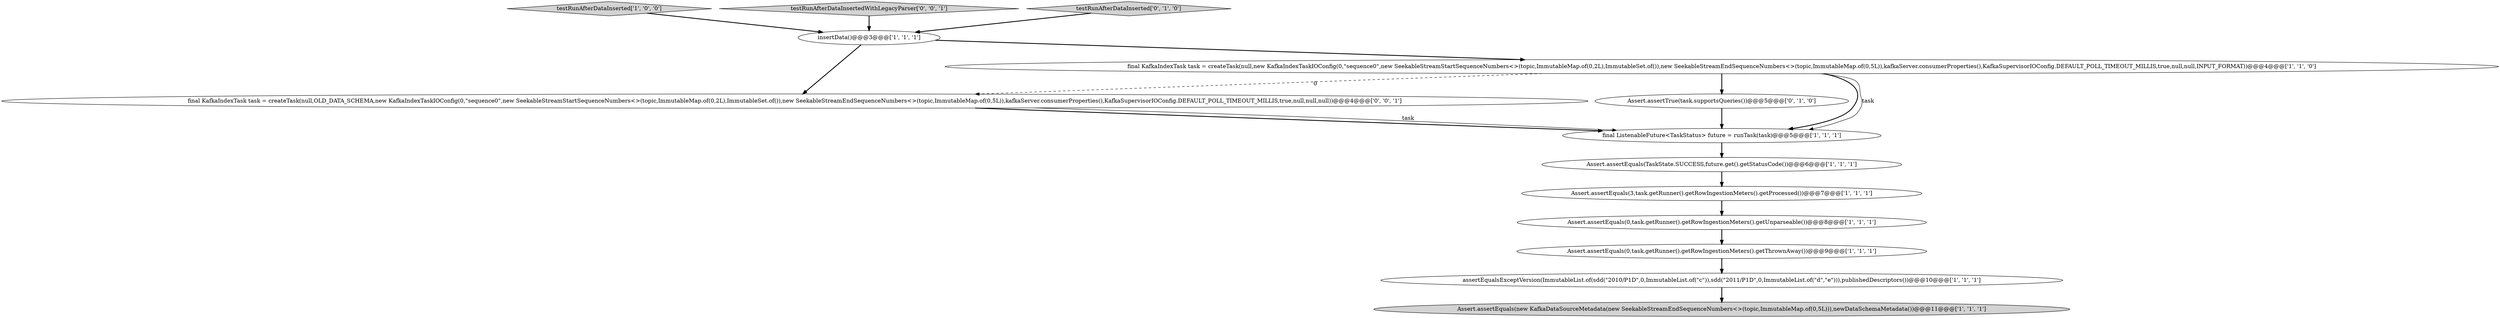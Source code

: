 digraph {
5 [style = filled, label = "Assert.assertEquals(0,task.getRunner().getRowIngestionMeters().getUnparseable())@@@8@@@['1', '1', '1']", fillcolor = white, shape = ellipse image = "AAA0AAABBB1BBB"];
3 [style = filled, label = "Assert.assertEquals(0,task.getRunner().getRowIngestionMeters().getThrownAway())@@@9@@@['1', '1', '1']", fillcolor = white, shape = ellipse image = "AAA0AAABBB1BBB"];
7 [style = filled, label = "Assert.assertEquals(3,task.getRunner().getRowIngestionMeters().getProcessed())@@@7@@@['1', '1', '1']", fillcolor = white, shape = ellipse image = "AAA0AAABBB1BBB"];
6 [style = filled, label = "Assert.assertEquals(new KafkaDataSourceMetadata(new SeekableStreamEndSequenceNumbers<>(topic,ImmutableMap.of(0,5L))),newDataSchemaMetadata())@@@11@@@['1', '1', '1']", fillcolor = lightgray, shape = ellipse image = "AAA0AAABBB1BBB"];
1 [style = filled, label = "testRunAfterDataInserted['1', '0', '0']", fillcolor = lightgray, shape = diamond image = "AAA0AAABBB1BBB"];
13 [style = filled, label = "final KafkaIndexTask task = createTask(null,OLD_DATA_SCHEMA,new KafkaIndexTaskIOConfig(0,\"sequence0\",new SeekableStreamStartSequenceNumbers<>(topic,ImmutableMap.of(0,2L),ImmutableSet.of()),new SeekableStreamEndSequenceNumbers<>(topic,ImmutableMap.of(0,5L)),kafkaServer.consumerProperties(),KafkaSupervisorIOConfig.DEFAULT_POLL_TIMEOUT_MILLIS,true,null,null,null))@@@4@@@['0', '0', '1']", fillcolor = white, shape = ellipse image = "AAA0AAABBB3BBB"];
2 [style = filled, label = "insertData()@@@3@@@['1', '1', '1']", fillcolor = white, shape = ellipse image = "AAA0AAABBB1BBB"];
0 [style = filled, label = "assertEqualsExceptVersion(ImmutableList.of(sdd(\"2010/P1D\",0,ImmutableList.of(\"c\")),sdd(\"2011/P1D\",0,ImmutableList.of(\"d\",\"e\"))),publishedDescriptors())@@@10@@@['1', '1', '1']", fillcolor = white, shape = ellipse image = "AAA0AAABBB1BBB"];
8 [style = filled, label = "final KafkaIndexTask task = createTask(null,new KafkaIndexTaskIOConfig(0,\"sequence0\",new SeekableStreamStartSequenceNumbers<>(topic,ImmutableMap.of(0,2L),ImmutableSet.of()),new SeekableStreamEndSequenceNumbers<>(topic,ImmutableMap.of(0,5L)),kafkaServer.consumerProperties(),KafkaSupervisorIOConfig.DEFAULT_POLL_TIMEOUT_MILLIS,true,null,null,INPUT_FORMAT))@@@4@@@['1', '1', '0']", fillcolor = white, shape = ellipse image = "AAA0AAABBB1BBB"];
4 [style = filled, label = "Assert.assertEquals(TaskState.SUCCESS,future.get().getStatusCode())@@@6@@@['1', '1', '1']", fillcolor = white, shape = ellipse image = "AAA0AAABBB1BBB"];
12 [style = filled, label = "testRunAfterDataInsertedWithLegacyParser['0', '0', '1']", fillcolor = lightgray, shape = diamond image = "AAA0AAABBB3BBB"];
11 [style = filled, label = "Assert.assertTrue(task.supportsQueries())@@@5@@@['0', '1', '0']", fillcolor = white, shape = ellipse image = "AAA1AAABBB2BBB"];
10 [style = filled, label = "testRunAfterDataInserted['0', '1', '0']", fillcolor = lightgray, shape = diamond image = "AAA0AAABBB2BBB"];
9 [style = filled, label = "final ListenableFuture<TaskStatus> future = runTask(task)@@@5@@@['1', '1', '1']", fillcolor = white, shape = ellipse image = "AAA0AAABBB1BBB"];
7->5 [style = bold, label=""];
0->6 [style = bold, label=""];
8->11 [style = bold, label=""];
8->13 [style = dashed, label="0"];
5->3 [style = bold, label=""];
13->9 [style = bold, label=""];
11->9 [style = bold, label=""];
4->7 [style = bold, label=""];
8->9 [style = bold, label=""];
10->2 [style = bold, label=""];
3->0 [style = bold, label=""];
9->4 [style = bold, label=""];
1->2 [style = bold, label=""];
13->9 [style = solid, label="task"];
2->8 [style = bold, label=""];
2->13 [style = bold, label=""];
8->9 [style = solid, label="task"];
12->2 [style = bold, label=""];
}
